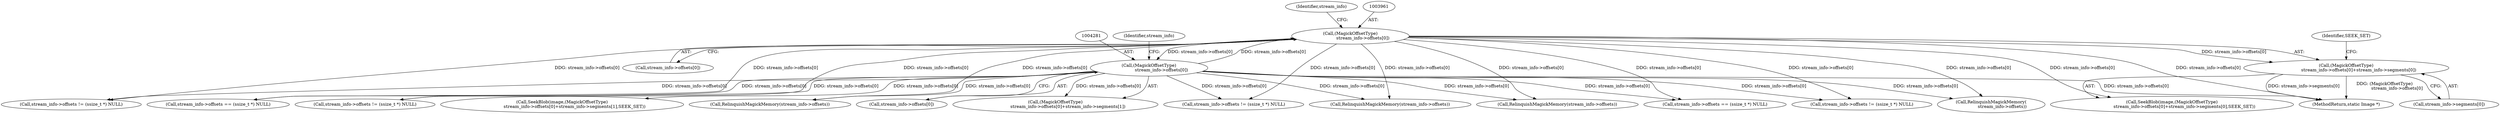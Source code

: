digraph "0_ImageMagick_6b6bff054d569a77973f2140c0e86366e6168a6c_0@array" {
"1003959" [label="(Call,(MagickOffsetType)\n                  stream_info->offsets[0]+stream_info->segments[0])"];
"1003960" [label="(Call,(MagickOffsetType)\n                  stream_info->offsets[0])"];
"1004280" [label="(Call,(MagickOffsetType)\n                  stream_info->offsets[0])"];
"1003960" [label="(Call,(MagickOffsetType)\n                  stream_info->offsets[0])"];
"1004282" [label="(Call,stream_info->offsets[0])"];
"1004277" [label="(Call,SeekBlob(image,(MagickOffsetType)\n                  stream_info->offsets[0]+stream_info->segments[1],SEEK_SET))"];
"1004436" [label="(Call,stream_info->offsets != (ssize_t *) NULL)"];
"1003962" [label="(Call,stream_info->offsets[0])"];
"1003362" [label="(Call,stream_info->offsets == (ssize_t *) NULL)"];
"1003877" [label="(Call,stream_info->offsets != (ssize_t *) NULL)"];
"1003890" [label="(Call,RelinquishMagickMemory(stream_info->offsets))"];
"1002743" [label="(Call,stream_info->offsets != (ssize_t *) NULL)"];
"1003066" [label="(Call,RelinquishMagickMemory(stream_info->offsets))"];
"1004449" [label="(Call,RelinquishMagickMemory(stream_info->offsets))"];
"1004289" [label="(Identifier,stream_info)"];
"1004279" [label="(Call,(MagickOffsetType)\n                  stream_info->offsets[0]+stream_info->segments[1])"];
"1003972" [label="(Identifier,SEEK_SET)"];
"1002776" [label="(Call,stream_info->offsets == (ssize_t *) NULL)"];
"1004539" [label="(MethodReturn,static Image *)"];
"1003959" [label="(Call,(MagickOffsetType)\n                  stream_info->offsets[0]+stream_info->segments[0])"];
"1003967" [label="(Call,stream_info->segments[0])"];
"1004280" [label="(Call,(MagickOffsetType)\n                  stream_info->offsets[0])"];
"1003969" [label="(Identifier,stream_info)"];
"1003053" [label="(Call,stream_info->offsets != (ssize_t *) NULL)"];
"1003957" [label="(Call,SeekBlob(image,(MagickOffsetType)\n                  stream_info->offsets[0]+stream_info->segments[0],SEEK_SET))"];
"1002756" [label="(Call,RelinquishMagickMemory(\n                stream_info->offsets))"];
"1003959" -> "1003957"  [label="AST: "];
"1003959" -> "1003967"  [label="CFG: "];
"1003960" -> "1003959"  [label="AST: "];
"1003967" -> "1003959"  [label="AST: "];
"1003972" -> "1003959"  [label="CFG: "];
"1003959" -> "1004539"  [label="DDG: stream_info->segments[0]"];
"1003959" -> "1004539"  [label="DDG: (MagickOffsetType)\n                  stream_info->offsets[0]"];
"1003960" -> "1003959"  [label="DDG: stream_info->offsets[0]"];
"1003960" -> "1003962"  [label="CFG: "];
"1003961" -> "1003960"  [label="AST: "];
"1003962" -> "1003960"  [label="AST: "];
"1003969" -> "1003960"  [label="CFG: "];
"1003960" -> "1004539"  [label="DDG: stream_info->offsets[0]"];
"1003960" -> "1002743"  [label="DDG: stream_info->offsets[0]"];
"1003960" -> "1002756"  [label="DDG: stream_info->offsets[0]"];
"1003960" -> "1002776"  [label="DDG: stream_info->offsets[0]"];
"1003960" -> "1003053"  [label="DDG: stream_info->offsets[0]"];
"1003960" -> "1003066"  [label="DDG: stream_info->offsets[0]"];
"1003960" -> "1003362"  [label="DDG: stream_info->offsets[0]"];
"1003960" -> "1003877"  [label="DDG: stream_info->offsets[0]"];
"1003960" -> "1003890"  [label="DDG: stream_info->offsets[0]"];
"1003960" -> "1003957"  [label="DDG: stream_info->offsets[0]"];
"1004280" -> "1003960"  [label="DDG: stream_info->offsets[0]"];
"1003960" -> "1004280"  [label="DDG: stream_info->offsets[0]"];
"1003960" -> "1004436"  [label="DDG: stream_info->offsets[0]"];
"1003960" -> "1004449"  [label="DDG: stream_info->offsets[0]"];
"1004280" -> "1004279"  [label="AST: "];
"1004280" -> "1004282"  [label="CFG: "];
"1004281" -> "1004280"  [label="AST: "];
"1004282" -> "1004280"  [label="AST: "];
"1004289" -> "1004280"  [label="CFG: "];
"1004280" -> "1004539"  [label="DDG: stream_info->offsets[0]"];
"1004280" -> "1002743"  [label="DDG: stream_info->offsets[0]"];
"1004280" -> "1002756"  [label="DDG: stream_info->offsets[0]"];
"1004280" -> "1002776"  [label="DDG: stream_info->offsets[0]"];
"1004280" -> "1003053"  [label="DDG: stream_info->offsets[0]"];
"1004280" -> "1003066"  [label="DDG: stream_info->offsets[0]"];
"1004280" -> "1003362"  [label="DDG: stream_info->offsets[0]"];
"1004280" -> "1003877"  [label="DDG: stream_info->offsets[0]"];
"1004280" -> "1003890"  [label="DDG: stream_info->offsets[0]"];
"1004280" -> "1004277"  [label="DDG: stream_info->offsets[0]"];
"1004280" -> "1004279"  [label="DDG: stream_info->offsets[0]"];
"1004280" -> "1004436"  [label="DDG: stream_info->offsets[0]"];
"1004280" -> "1004449"  [label="DDG: stream_info->offsets[0]"];
}
